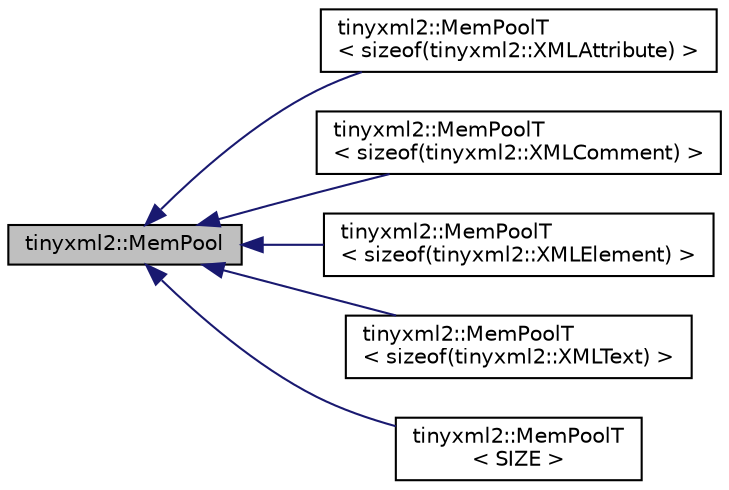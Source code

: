 digraph "tinyxml2::MemPool"
{
  edge [fontname="Helvetica",fontsize="10",labelfontname="Helvetica",labelfontsize="10"];
  node [fontname="Helvetica",fontsize="10",shape=record];
  rankdir="LR";
  Node1 [label="tinyxml2::MemPool",height=0.2,width=0.4,color="black", fillcolor="grey75", style="filled", fontcolor="black"];
  Node1 -> Node2 [dir="back",color="midnightblue",fontsize="10",style="solid",fontname="Helvetica"];
  Node2 [label="tinyxml2::MemPoolT\l\< sizeof(tinyxml2::XMLAttribute) \>",height=0.2,width=0.4,color="black", fillcolor="white", style="filled",URL="$classtinyxml2_1_1MemPoolT.html"];
  Node1 -> Node3 [dir="back",color="midnightblue",fontsize="10",style="solid",fontname="Helvetica"];
  Node3 [label="tinyxml2::MemPoolT\l\< sizeof(tinyxml2::XMLComment) \>",height=0.2,width=0.4,color="black", fillcolor="white", style="filled",URL="$classtinyxml2_1_1MemPoolT.html"];
  Node1 -> Node4 [dir="back",color="midnightblue",fontsize="10",style="solid",fontname="Helvetica"];
  Node4 [label="tinyxml2::MemPoolT\l\< sizeof(tinyxml2::XMLElement) \>",height=0.2,width=0.4,color="black", fillcolor="white", style="filled",URL="$classtinyxml2_1_1MemPoolT.html"];
  Node1 -> Node5 [dir="back",color="midnightblue",fontsize="10",style="solid",fontname="Helvetica"];
  Node5 [label="tinyxml2::MemPoolT\l\< sizeof(tinyxml2::XMLText) \>",height=0.2,width=0.4,color="black", fillcolor="white", style="filled",URL="$classtinyxml2_1_1MemPoolT.html"];
  Node1 -> Node6 [dir="back",color="midnightblue",fontsize="10",style="solid",fontname="Helvetica"];
  Node6 [label="tinyxml2::MemPoolT\l\< SIZE \>",height=0.2,width=0.4,color="black", fillcolor="white", style="filled",URL="$classtinyxml2_1_1MemPoolT.html"];
}
